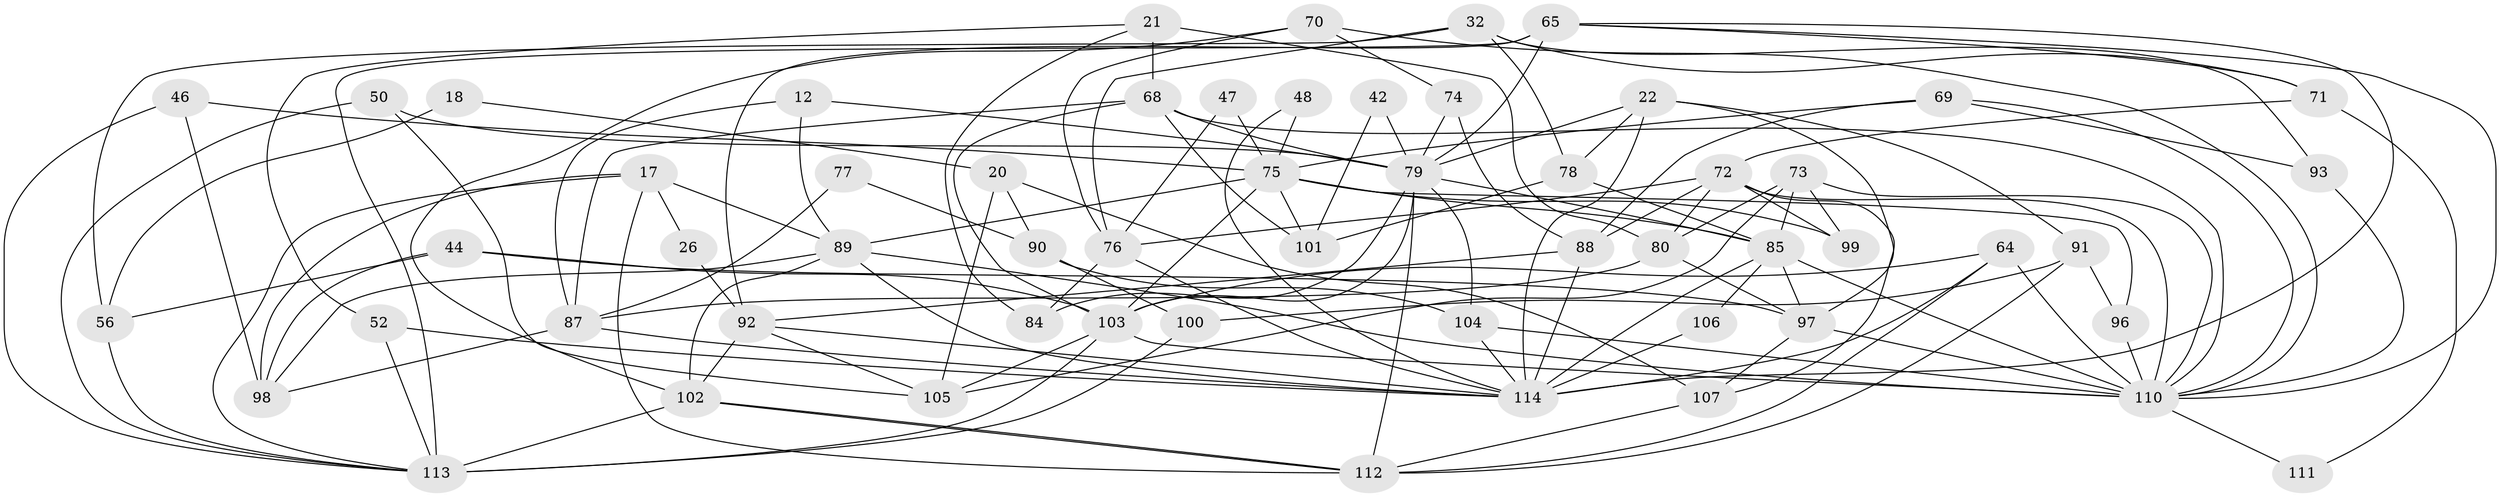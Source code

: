 // original degree distribution, {6: 0.07017543859649122, 5: 0.21052631578947367, 4: 0.2894736842105263, 3: 0.24561403508771928, 2: 0.13157894736842105, 7: 0.05263157894736842}
// Generated by graph-tools (version 1.1) at 2025/52/03/09/25 04:52:15]
// undirected, 57 vertices, 140 edges
graph export_dot {
graph [start="1"]
  node [color=gray90,style=filled];
  12;
  17 [super="+1"];
  18;
  20;
  21;
  22 [super="+19"];
  26 [super="+5"];
  32;
  42;
  44;
  46 [super="+6"];
  47;
  48;
  50;
  52;
  56;
  64 [super="+31"];
  65 [super="+63+36"];
  68 [super="+66"];
  69;
  70;
  71;
  72 [super="+34"];
  73;
  74;
  75 [super="+30+57"];
  76 [super="+55"];
  77;
  78;
  79 [super="+3+43"];
  80 [super="+53"];
  84;
  85 [super="+11+51+81"];
  87 [super="+33"];
  88;
  89 [super="+62+35"];
  90;
  91;
  92 [super="+54"];
  93 [super="+60"];
  96;
  97 [super="+39+94"];
  98 [super="+7"];
  99;
  100;
  101;
  102 [super="+83"];
  103 [super="+49+82"];
  104;
  105;
  106;
  107;
  110 [super="+109+67+95"];
  111;
  112 [super="+59"];
  113 [super="+9+86"];
  114 [super="+40+108"];
  12 -- 87 [weight=2];
  12 -- 89 [weight=2];
  12 -- 79;
  17 -- 98 [weight=2];
  17 -- 26;
  17 -- 113 [weight=2];
  17 -- 89;
  17 -- 112;
  18 -- 56;
  18 -- 20;
  20 -- 105;
  20 -- 107;
  20 -- 90;
  21 -- 80 [weight=2];
  21 -- 52;
  21 -- 84;
  21 -- 68;
  22 -- 91;
  22 -- 79 [weight=2];
  22 -- 97 [weight=2];
  22 -- 78;
  22 -- 114 [weight=2];
  26 -- 92 [weight=2];
  32 -- 71;
  32 -- 56;
  32 -- 78;
  32 -- 76;
  32 -- 93;
  42 -- 101;
  42 -- 79;
  44 -- 56;
  44 -- 103;
  44 -- 98;
  44 -- 97;
  46 -- 98;
  46 -- 113;
  46 -- 75;
  47 -- 76;
  47 -- 75;
  48 -- 75;
  48 -- 114;
  50 -- 105;
  50 -- 113;
  50 -- 79;
  52 -- 113;
  52 -- 114;
  56 -- 113;
  64 -- 110;
  64 -- 103;
  64 -- 114;
  64 -- 112;
  65 -- 114 [weight=2];
  65 -- 71;
  65 -- 92 [weight=2];
  65 -- 110 [weight=2];
  65 -- 113 [weight=3];
  65 -- 79 [weight=3];
  68 -- 103 [weight=2];
  68 -- 101;
  68 -- 87;
  68 -- 110;
  68 -- 79;
  69 -- 110;
  69 -- 75;
  69 -- 88;
  69 -- 93;
  70 -- 76;
  70 -- 74;
  70 -- 110;
  70 -- 102;
  71 -- 111;
  71 -- 72;
  72 -- 88 [weight=2];
  72 -- 99;
  72 -- 80;
  72 -- 107;
  72 -- 110;
  72 -- 76;
  73 -- 99;
  73 -- 105;
  73 -- 80;
  73 -- 110;
  73 -- 85;
  74 -- 79;
  74 -- 88;
  75 -- 101;
  75 -- 96;
  75 -- 103 [weight=3];
  75 -- 99;
  75 -- 89 [weight=2];
  75 -- 85;
  76 -- 114 [weight=2];
  76 -- 84;
  77 -- 90;
  77 -- 87;
  78 -- 101;
  78 -- 85;
  79 -- 84;
  79 -- 112 [weight=2];
  79 -- 103;
  79 -- 104;
  79 -- 85 [weight=2];
  80 -- 97;
  80 -- 87;
  85 -- 114 [weight=2];
  85 -- 97;
  85 -- 110;
  85 -- 106;
  87 -- 114 [weight=2];
  87 -- 98;
  88 -- 92;
  88 -- 114;
  89 -- 98;
  89 -- 110;
  89 -- 102;
  89 -- 114;
  90 -- 104;
  90 -- 100;
  91 -- 112;
  91 -- 96;
  91 -- 100;
  92 -- 105;
  92 -- 102;
  92 -- 114;
  93 -- 110;
  96 -- 110;
  97 -- 110 [weight=3];
  97 -- 107;
  100 -- 113;
  102 -- 112;
  102 -- 112;
  102 -- 113 [weight=2];
  103 -- 110;
  103 -- 113 [weight=2];
  103 -- 105;
  104 -- 110;
  104 -- 114;
  106 -- 114 [weight=2];
  107 -- 112;
  110 -- 111;
}
